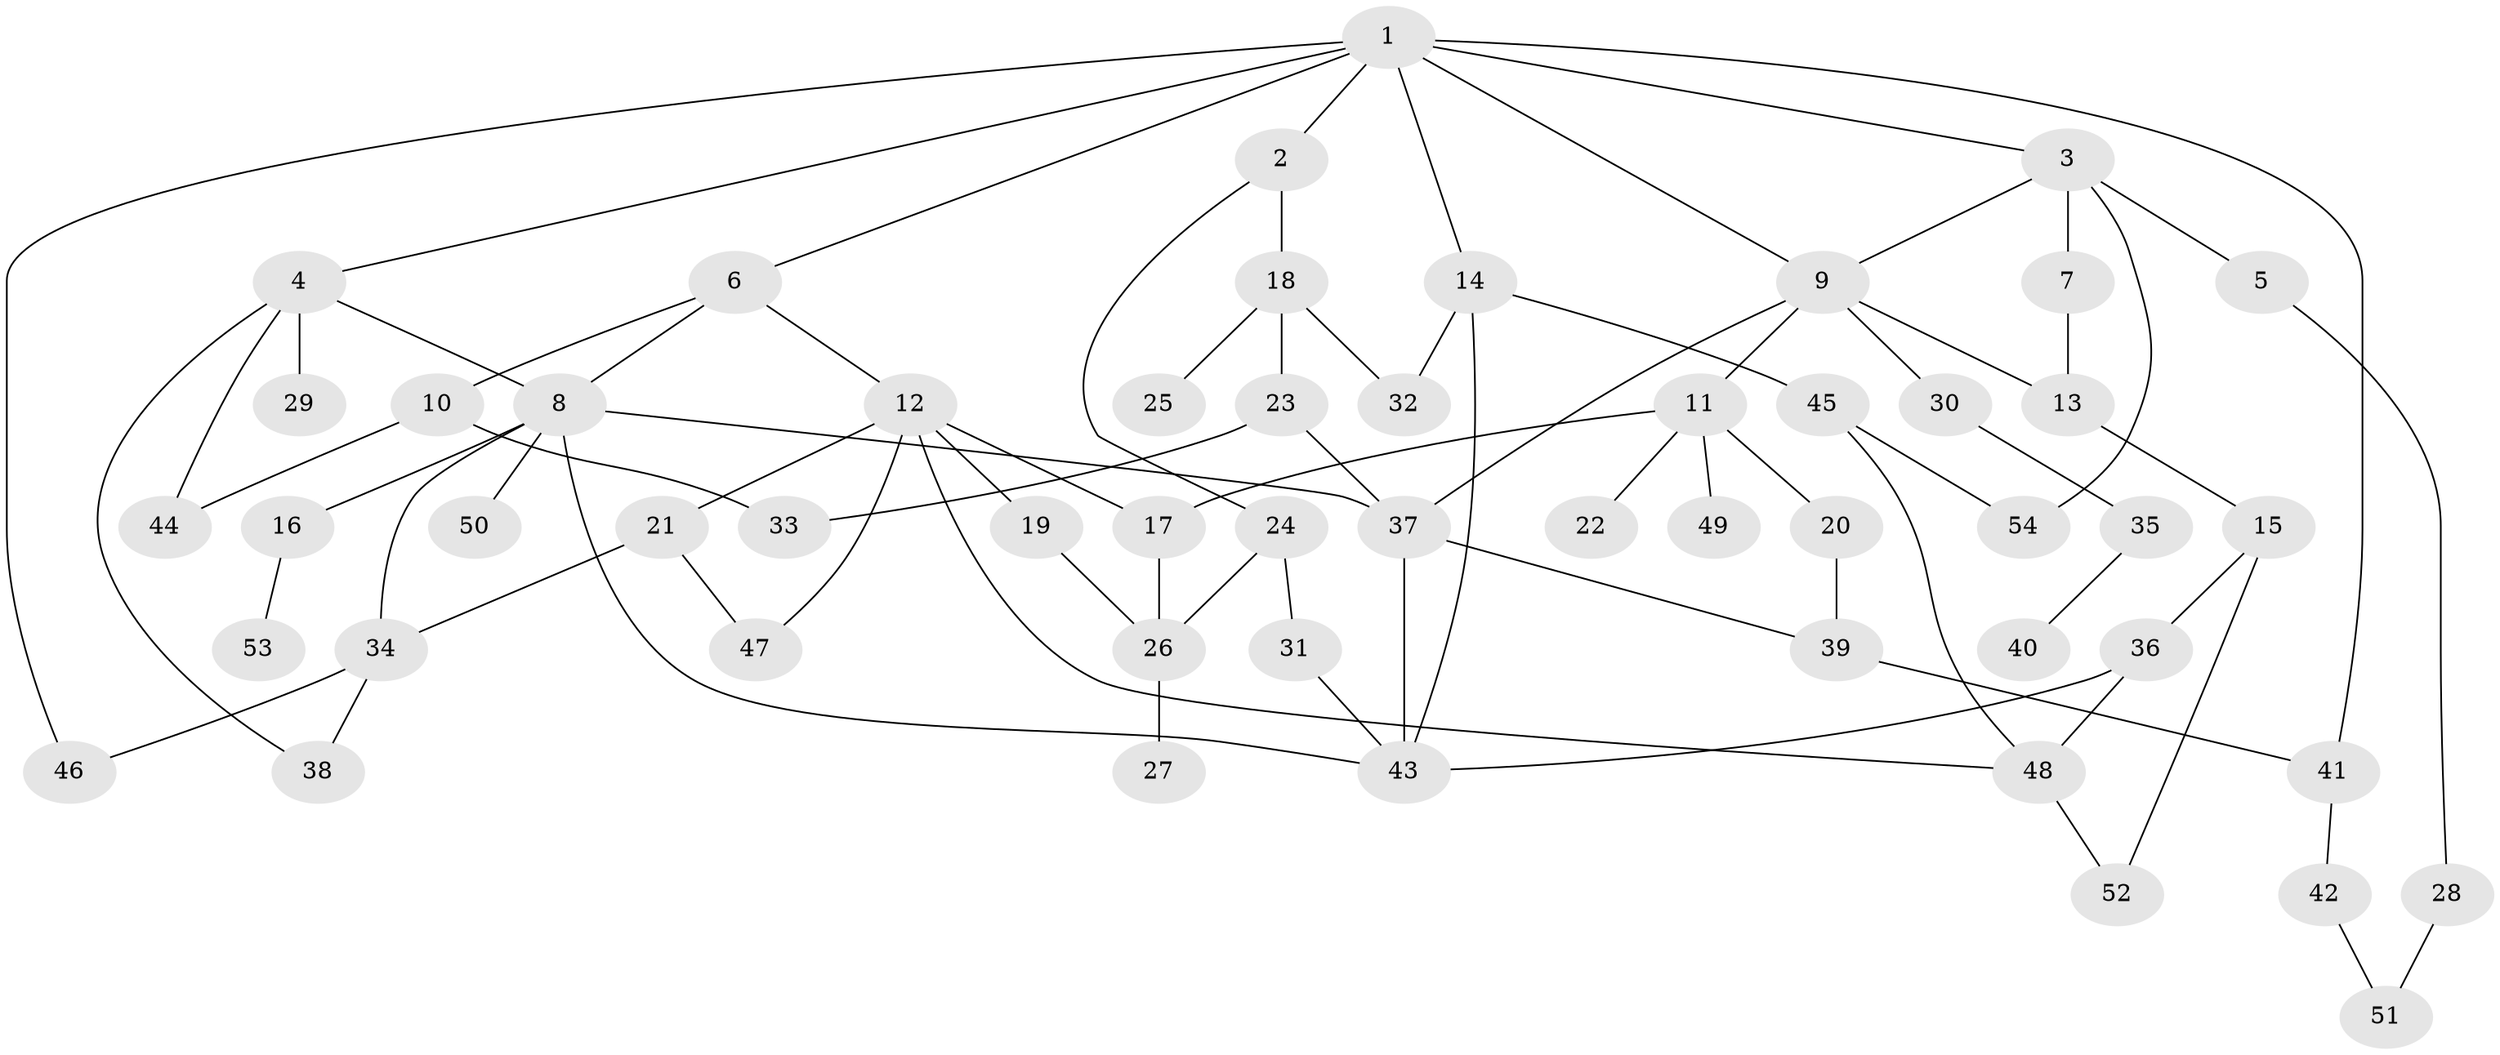 // coarse degree distribution, {2: 0.4375, 5: 0.1875, 6: 0.03125, 1: 0.25, 4: 0.03125, 3: 0.03125, 9: 0.03125}
// Generated by graph-tools (version 1.1) at 2025/44/03/04/25 21:44:59]
// undirected, 54 vertices, 79 edges
graph export_dot {
graph [start="1"]
  node [color=gray90,style=filled];
  1;
  2;
  3;
  4;
  5;
  6;
  7;
  8;
  9;
  10;
  11;
  12;
  13;
  14;
  15;
  16;
  17;
  18;
  19;
  20;
  21;
  22;
  23;
  24;
  25;
  26;
  27;
  28;
  29;
  30;
  31;
  32;
  33;
  34;
  35;
  36;
  37;
  38;
  39;
  40;
  41;
  42;
  43;
  44;
  45;
  46;
  47;
  48;
  49;
  50;
  51;
  52;
  53;
  54;
  1 -- 2;
  1 -- 3;
  1 -- 4;
  1 -- 6;
  1 -- 9;
  1 -- 14;
  1 -- 41;
  1 -- 46;
  2 -- 18;
  2 -- 24;
  3 -- 5;
  3 -- 7;
  3 -- 54;
  3 -- 9;
  4 -- 29;
  4 -- 38;
  4 -- 8;
  4 -- 44;
  5 -- 28;
  6 -- 8;
  6 -- 10;
  6 -- 12;
  7 -- 13;
  8 -- 16;
  8 -- 50;
  8 -- 34;
  8 -- 37;
  8 -- 43;
  9 -- 11;
  9 -- 13;
  9 -- 30;
  9 -- 37;
  10 -- 33;
  10 -- 44;
  11 -- 20;
  11 -- 22;
  11 -- 49;
  11 -- 17;
  12 -- 17;
  12 -- 19;
  12 -- 21;
  12 -- 47;
  12 -- 48;
  13 -- 15;
  14 -- 45;
  14 -- 32;
  14 -- 43;
  15 -- 36;
  15 -- 52;
  16 -- 53;
  17 -- 26;
  18 -- 23;
  18 -- 25;
  18 -- 32;
  19 -- 26;
  20 -- 39;
  21 -- 34;
  21 -- 47;
  23 -- 37;
  23 -- 33;
  24 -- 26;
  24 -- 31;
  26 -- 27;
  28 -- 51;
  30 -- 35;
  31 -- 43;
  34 -- 38;
  34 -- 46;
  35 -- 40;
  36 -- 43;
  36 -- 48;
  37 -- 39;
  37 -- 43;
  39 -- 41;
  41 -- 42;
  42 -- 51;
  45 -- 54;
  45 -- 48;
  48 -- 52;
}
